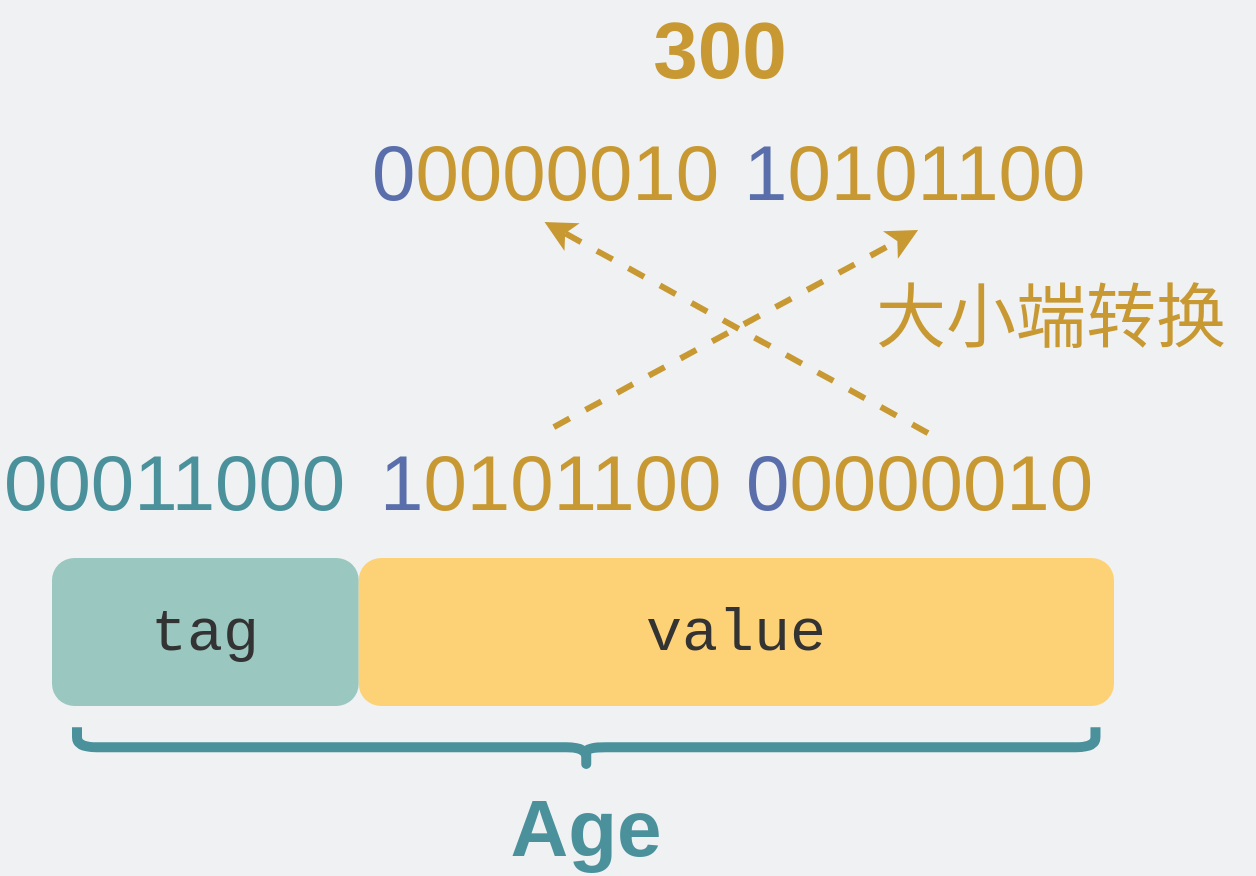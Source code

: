 <mxfile version="21.6.9" type="github">
  <diagram id="3228e29e-7158-1315-38df-8450db1d8a1d" name="Page-1">
    <mxGraphModel dx="1250" dy="514" grid="0" gridSize="10" guides="1" tooltips="1" connect="1" arrows="1" fold="1" page="1" pageScale="1" pageWidth="1200" pageHeight="500" background="#EFF1F3" math="0" shadow="0">
      <root>
        <mxCell id="0" />
        <mxCell id="1" parent="0" />
        <mxCell id="nzwpzUQgBmsU5mZzszNc-8" value="&lt;div style=&quot;font-family: Menlo, Monaco, &amp;quot;Courier New&amp;quot;, monospace; line-height: 24px;&quot;&gt;&lt;div style=&quot;&quot;&gt;&lt;font color=&quot;#333333&quot; style=&quot;font-size: 30px;&quot;&gt;tag&lt;/font&gt;&lt;/div&gt;&lt;/div&gt;" style="rounded=1;whiteSpace=wrap;html=1;strokeWidth=5;fontSize=30;strokeColor=none;fillColor=#9AC7BF;align=center;" parent="1" vertex="1">
          <mxGeometry x="313" y="1318" width="153.36" height="74" as="geometry" />
        </mxCell>
        <mxCell id="nzwpzUQgBmsU5mZzszNc-9" value="&lt;div style=&quot;font-family: Menlo, Monaco, &amp;quot;Courier New&amp;quot;, monospace; line-height: 24px;&quot;&gt;&lt;div style=&quot;&quot;&gt;&lt;font color=&quot;#333333&quot; style=&quot;font-size: 30px;&quot;&gt;value&lt;/font&gt;&lt;/div&gt;&lt;/div&gt;" style="rounded=1;whiteSpace=wrap;html=1;strokeWidth=5;fontSize=30;strokeColor=none;fillColor=#FDD276;align=center;" parent="1" vertex="1">
          <mxGeometry x="466.36" y="1318" width="377.64" height="74" as="geometry" />
        </mxCell>
        <mxCell id="8Wo9BOlvC_cUprFf0G_a-1" value="&lt;div style=&quot;&quot;&gt;&lt;font style=&quot;font-size: 35px;&quot; color=&quot;#c89932&quot;&gt;大小端转换&lt;/font&gt;&lt;/div&gt;" style="text;html=1;strokeColor=none;fillColor=none;align=left;verticalAlign=middle;whiteSpace=wrap;rounded=0;" parent="1" vertex="1">
          <mxGeometry x="723" y="1171.89" width="191" height="50" as="geometry" />
        </mxCell>
        <mxCell id="8Wo9BOlvC_cUprFf0G_a-21" value="&lt;font color=&quot;#4a919b&quot; size=&quot;1&quot; style=&quot;&quot;&gt;&lt;b style=&quot;font-size: 40px;&quot;&gt;Age&lt;/b&gt;&lt;/font&gt;" style="text;html=1;strokeColor=none;fillColor=none;align=center;verticalAlign=middle;whiteSpace=wrap;rounded=0;" parent="1" vertex="1">
          <mxGeometry x="502.91" y="1429" width="154" height="46" as="geometry" />
        </mxCell>
        <mxCell id="8Wo9BOlvC_cUprFf0G_a-22" value="" style="shape=curlyBracket;whiteSpace=wrap;html=1;rounded=1;labelPosition=left;verticalLabelPosition=middle;align=right;verticalAlign=middle;rotation=-90;strokeWidth=5;strokeColor=#4A919B;" parent="1" vertex="1">
          <mxGeometry x="570.12" y="1158" width="20" height="509.24" as="geometry" />
        </mxCell>
        <mxCell id="aA7P79PKVV6ushU_fPNP-4" value="&lt;div style=&quot;&quot;&gt;&lt;font style=&quot;font-size: 39px;&quot; color=&quot;#4a919b&quot;&gt;00011000&lt;/font&gt;&lt;br&gt;&lt;/div&gt;" style="text;html=1;strokeColor=none;fillColor=none;align=left;verticalAlign=middle;whiteSpace=wrap;rounded=0;" parent="1" vertex="1">
          <mxGeometry x="287" y="1220.51" width="186" height="121" as="geometry" />
        </mxCell>
        <mxCell id="aA7P79PKVV6ushU_fPNP-12" value="&lt;font color=&quot;#c89932&quot; size=&quot;1&quot; style=&quot;&quot;&gt;&lt;b style=&quot;font-size: 40px;&quot;&gt;300&lt;/b&gt;&lt;/font&gt;" style="text;html=1;strokeColor=none;fillColor=none;align=center;verticalAlign=middle;whiteSpace=wrap;rounded=0;" parent="1" vertex="1">
          <mxGeometry x="570.12" y="1040" width="154" height="46" as="geometry" />
        </mxCell>
        <mxCell id="TdISh6HJtPsjNMIRyihG-2" value="&lt;div style=&quot;&quot;&gt;&lt;font color=&quot;#5a6eab&quot; style=&quot;font-size: 39px;&quot;&gt;1&lt;/font&gt;&lt;font color=&quot;#c89932&quot; style=&quot;font-size: 39px;&quot;&gt;0101100&lt;/font&gt;&lt;br&gt;&lt;/div&gt;" style="text;html=1;strokeColor=none;fillColor=none;align=left;verticalAlign=middle;whiteSpace=wrap;rounded=0;" vertex="1" parent="1">
          <mxGeometry x="475" y="1252.51" width="177.82" height="57" as="geometry" />
        </mxCell>
        <mxCell id="TdISh6HJtPsjNMIRyihG-3" value="&lt;div style=&quot;&quot;&gt;&lt;font color=&quot;#5a6eab&quot; style=&quot;font-size: 39px;&quot;&gt;0&lt;/font&gt;&lt;font color=&quot;#c89932&quot; style=&quot;font-size: 39px;&quot;&gt;0000010&lt;/font&gt;&lt;br&gt;&lt;/div&gt;" style="text;html=1;strokeColor=none;fillColor=none;align=left;verticalAlign=middle;whiteSpace=wrap;rounded=0;" vertex="1" parent="1">
          <mxGeometry x="658" y="1255.51" width="186" height="51" as="geometry" />
        </mxCell>
        <mxCell id="TdISh6HJtPsjNMIRyihG-4" value="&lt;div style=&quot;&quot;&gt;&lt;font color=&quot;#5a6eab&quot; style=&quot;font-size: 39px;&quot;&gt;1&lt;/font&gt;&lt;font color=&quot;#c89932&quot; style=&quot;font-size: 39px;&quot;&gt;0101100&lt;/font&gt;&lt;br&gt;&lt;/div&gt;" style="text;html=1;strokeColor=none;fillColor=none;align=left;verticalAlign=middle;whiteSpace=wrap;rounded=0;" vertex="1" parent="1">
          <mxGeometry x="657.12" y="1097" width="177.82" height="57" as="geometry" />
        </mxCell>
        <mxCell id="TdISh6HJtPsjNMIRyihG-5" value="&lt;div style=&quot;&quot;&gt;&lt;font color=&quot;#5a6eab&quot; style=&quot;font-size: 39px;&quot;&gt;0&lt;/font&gt;&lt;font color=&quot;#c89932&quot; style=&quot;font-size: 39px;&quot;&gt;0000010&lt;/font&gt;&lt;br&gt;&lt;/div&gt;" style="text;html=1;strokeColor=none;fillColor=none;align=left;verticalAlign=middle;whiteSpace=wrap;rounded=0;" vertex="1" parent="1">
          <mxGeometry x="470.91" y="1100" width="186" height="51" as="geometry" />
        </mxCell>
        <mxCell id="TdISh6HJtPsjNMIRyihG-8" value="" style="endArrow=classic;html=1;rounded=0;entryX=0.5;entryY=1;entryDx=0;entryDy=0;exitX=0.5;exitY=0;exitDx=0;exitDy=0;strokeColor=#C89932;dashed=1;strokeWidth=3;" edge="1" parent="1" source="TdISh6HJtPsjNMIRyihG-2" target="TdISh6HJtPsjNMIRyihG-4">
          <mxGeometry width="50" height="50" relative="1" as="geometry">
            <mxPoint x="580" y="1252.51" as="sourcePoint" />
            <mxPoint x="693" y="1166.51" as="targetPoint" />
          </mxGeometry>
        </mxCell>
        <mxCell id="TdISh6HJtPsjNMIRyihG-10" value="" style="endArrow=classic;html=1;rounded=0;exitX=0.5;exitY=0;exitDx=0;exitDy=0;entryX=0.475;entryY=0.98;entryDx=0;entryDy=0;entryPerimeter=0;strokeColor=#C89932;dashed=1;strokeWidth=3;" edge="1" parent="1" source="TdISh6HJtPsjNMIRyihG-3" target="TdISh6HJtPsjNMIRyihG-5">
          <mxGeometry width="50" height="50" relative="1" as="geometry">
            <mxPoint x="758" y="1241" as="sourcePoint" />
            <mxPoint x="808" y="1191" as="targetPoint" />
          </mxGeometry>
        </mxCell>
      </root>
    </mxGraphModel>
  </diagram>
</mxfile>
